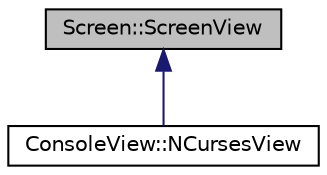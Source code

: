 digraph "Screen::ScreenView"
{
 // LATEX_PDF_SIZE
  edge [fontname="Helvetica",fontsize="10",labelfontname="Helvetica",labelfontsize="10"];
  node [fontname="Helvetica",fontsize="10",shape=record];
  Node1 [label="Screen::ScreenView",height=0.2,width=0.4,color="black", fillcolor="grey75", style="filled", fontcolor="black",tooltip="class ScreenView -"];
  Node1 -> Node2 [dir="back",color="midnightblue",fontsize="10",style="solid",fontname="Helvetica"];
  Node2 [label="ConsoleView::NCursesView",height=0.2,width=0.4,color="black", fillcolor="white", style="filled",URL="$classConsoleView_1_1NCursesView.html",tooltip="class NCursesView -"];
}
